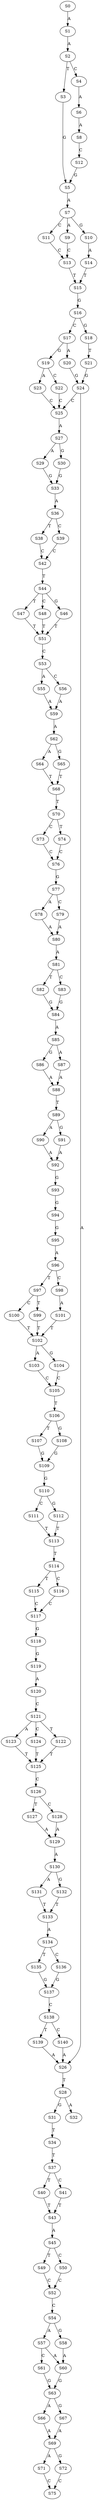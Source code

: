 strict digraph  {
	S0 -> S1 [ label = A ];
	S1 -> S2 [ label = A ];
	S2 -> S3 [ label = T ];
	S2 -> S4 [ label = C ];
	S3 -> S5 [ label = G ];
	S4 -> S6 [ label = A ];
	S5 -> S7 [ label = A ];
	S6 -> S8 [ label = A ];
	S7 -> S9 [ label = A ];
	S7 -> S10 [ label = G ];
	S7 -> S11 [ label = C ];
	S8 -> S12 [ label = C ];
	S9 -> S13 [ label = C ];
	S10 -> S14 [ label = A ];
	S11 -> S13 [ label = C ];
	S12 -> S5 [ label = G ];
	S13 -> S15 [ label = T ];
	S14 -> S15 [ label = T ];
	S15 -> S16 [ label = G ];
	S16 -> S17 [ label = C ];
	S16 -> S18 [ label = G ];
	S17 -> S19 [ label = G ];
	S17 -> S20 [ label = A ];
	S18 -> S21 [ label = T ];
	S19 -> S22 [ label = C ];
	S19 -> S23 [ label = A ];
	S20 -> S24 [ label = G ];
	S21 -> S24 [ label = G ];
	S22 -> S25 [ label = C ];
	S23 -> S25 [ label = C ];
	S24 -> S26 [ label = A ];
	S24 -> S25 [ label = C ];
	S25 -> S27 [ label = A ];
	S26 -> S28 [ label = T ];
	S27 -> S29 [ label = A ];
	S27 -> S30 [ label = G ];
	S28 -> S31 [ label = G ];
	S28 -> S32 [ label = A ];
	S29 -> S33 [ label = G ];
	S30 -> S33 [ label = G ];
	S31 -> S34 [ label = T ];
	S33 -> S36 [ label = A ];
	S34 -> S37 [ label = T ];
	S36 -> S38 [ label = T ];
	S36 -> S39 [ label = C ];
	S37 -> S40 [ label = T ];
	S37 -> S41 [ label = C ];
	S38 -> S42 [ label = C ];
	S39 -> S42 [ label = C ];
	S40 -> S43 [ label = T ];
	S41 -> S43 [ label = T ];
	S42 -> S44 [ label = T ];
	S43 -> S45 [ label = A ];
	S44 -> S46 [ label = G ];
	S44 -> S47 [ label = T ];
	S44 -> S48 [ label = C ];
	S45 -> S49 [ label = T ];
	S45 -> S50 [ label = C ];
	S46 -> S51 [ label = T ];
	S47 -> S51 [ label = T ];
	S48 -> S51 [ label = T ];
	S49 -> S52 [ label = C ];
	S50 -> S52 [ label = C ];
	S51 -> S53 [ label = C ];
	S52 -> S54 [ label = C ];
	S53 -> S55 [ label = A ];
	S53 -> S56 [ label = C ];
	S54 -> S57 [ label = A ];
	S54 -> S58 [ label = G ];
	S55 -> S59 [ label = A ];
	S56 -> S59 [ label = A ];
	S57 -> S60 [ label = A ];
	S57 -> S61 [ label = C ];
	S58 -> S60 [ label = A ];
	S59 -> S62 [ label = A ];
	S60 -> S63 [ label = G ];
	S61 -> S63 [ label = G ];
	S62 -> S64 [ label = A ];
	S62 -> S65 [ label = G ];
	S63 -> S66 [ label = A ];
	S63 -> S67 [ label = G ];
	S64 -> S68 [ label = T ];
	S65 -> S68 [ label = T ];
	S66 -> S69 [ label = A ];
	S67 -> S69 [ label = A ];
	S68 -> S70 [ label = T ];
	S69 -> S71 [ label = A ];
	S69 -> S72 [ label = G ];
	S70 -> S73 [ label = C ];
	S70 -> S74 [ label = T ];
	S71 -> S75 [ label = C ];
	S72 -> S75 [ label = C ];
	S73 -> S76 [ label = C ];
	S74 -> S76 [ label = C ];
	S76 -> S77 [ label = G ];
	S77 -> S78 [ label = A ];
	S77 -> S79 [ label = C ];
	S78 -> S80 [ label = A ];
	S79 -> S80 [ label = A ];
	S80 -> S81 [ label = A ];
	S81 -> S82 [ label = T ];
	S81 -> S83 [ label = C ];
	S82 -> S84 [ label = G ];
	S83 -> S84 [ label = G ];
	S84 -> S85 [ label = A ];
	S85 -> S86 [ label = G ];
	S85 -> S87 [ label = A ];
	S86 -> S88 [ label = A ];
	S87 -> S88 [ label = A ];
	S88 -> S89 [ label = T ];
	S89 -> S90 [ label = A ];
	S89 -> S91 [ label = G ];
	S90 -> S92 [ label = A ];
	S91 -> S92 [ label = A ];
	S92 -> S93 [ label = G ];
	S93 -> S94 [ label = G ];
	S94 -> S95 [ label = G ];
	S95 -> S96 [ label = A ];
	S96 -> S97 [ label = T ];
	S96 -> S98 [ label = C ];
	S97 -> S99 [ label = T ];
	S97 -> S100 [ label = C ];
	S98 -> S101 [ label = A ];
	S99 -> S102 [ label = T ];
	S100 -> S102 [ label = T ];
	S101 -> S102 [ label = T ];
	S102 -> S103 [ label = A ];
	S102 -> S104 [ label = G ];
	S103 -> S105 [ label = C ];
	S104 -> S105 [ label = C ];
	S105 -> S106 [ label = T ];
	S106 -> S107 [ label = T ];
	S106 -> S108 [ label = G ];
	S107 -> S109 [ label = G ];
	S108 -> S109 [ label = G ];
	S109 -> S110 [ label = G ];
	S110 -> S111 [ label = C ];
	S110 -> S112 [ label = G ];
	S111 -> S113 [ label = T ];
	S112 -> S113 [ label = T ];
	S113 -> S114 [ label = T ];
	S114 -> S115 [ label = T ];
	S114 -> S116 [ label = C ];
	S115 -> S117 [ label = C ];
	S116 -> S117 [ label = C ];
	S117 -> S118 [ label = G ];
	S118 -> S119 [ label = G ];
	S119 -> S120 [ label = A ];
	S120 -> S121 [ label = C ];
	S121 -> S122 [ label = T ];
	S121 -> S123 [ label = A ];
	S121 -> S124 [ label = C ];
	S122 -> S125 [ label = T ];
	S123 -> S125 [ label = T ];
	S124 -> S125 [ label = T ];
	S125 -> S126 [ label = C ];
	S126 -> S127 [ label = T ];
	S126 -> S128 [ label = C ];
	S127 -> S129 [ label = A ];
	S128 -> S129 [ label = A ];
	S129 -> S130 [ label = A ];
	S130 -> S131 [ label = A ];
	S130 -> S132 [ label = G ];
	S131 -> S133 [ label = T ];
	S132 -> S133 [ label = T ];
	S133 -> S134 [ label = A ];
	S134 -> S135 [ label = T ];
	S134 -> S136 [ label = C ];
	S135 -> S137 [ label = G ];
	S136 -> S137 [ label = G ];
	S137 -> S138 [ label = C ];
	S138 -> S139 [ label = T ];
	S138 -> S140 [ label = C ];
	S139 -> S26 [ label = A ];
	S140 -> S26 [ label = A ];
}

